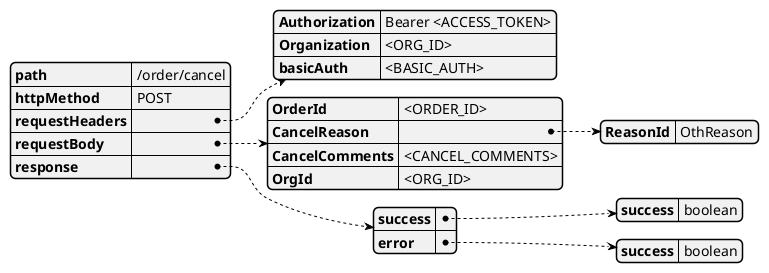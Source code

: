 @startjson
{
  "path": "/order/cancel",
  "httpMethod": "POST", 
	"requestHeaders": {
		"Authorization": "Bearer <ACCESS_TOKEN>",
		"Organization": "<ORG_ID>",
		"basicAuth": "<BASIC_AUTH>"
	},
  "requestBody": {
		"OrderId": "<ORDER_ID>",
		"CancelReason": {
			"ReasonId": "OthReason"
		},
		"CancelComments": "<CANCEL_COMMENTS>",
		"OrgId": "<ORG_ID>"
	},
  "response": {
		"success": {
			"success": "boolean"
		},
  	"error": {
			"success": "boolean"
		}
	}
}
@endjson